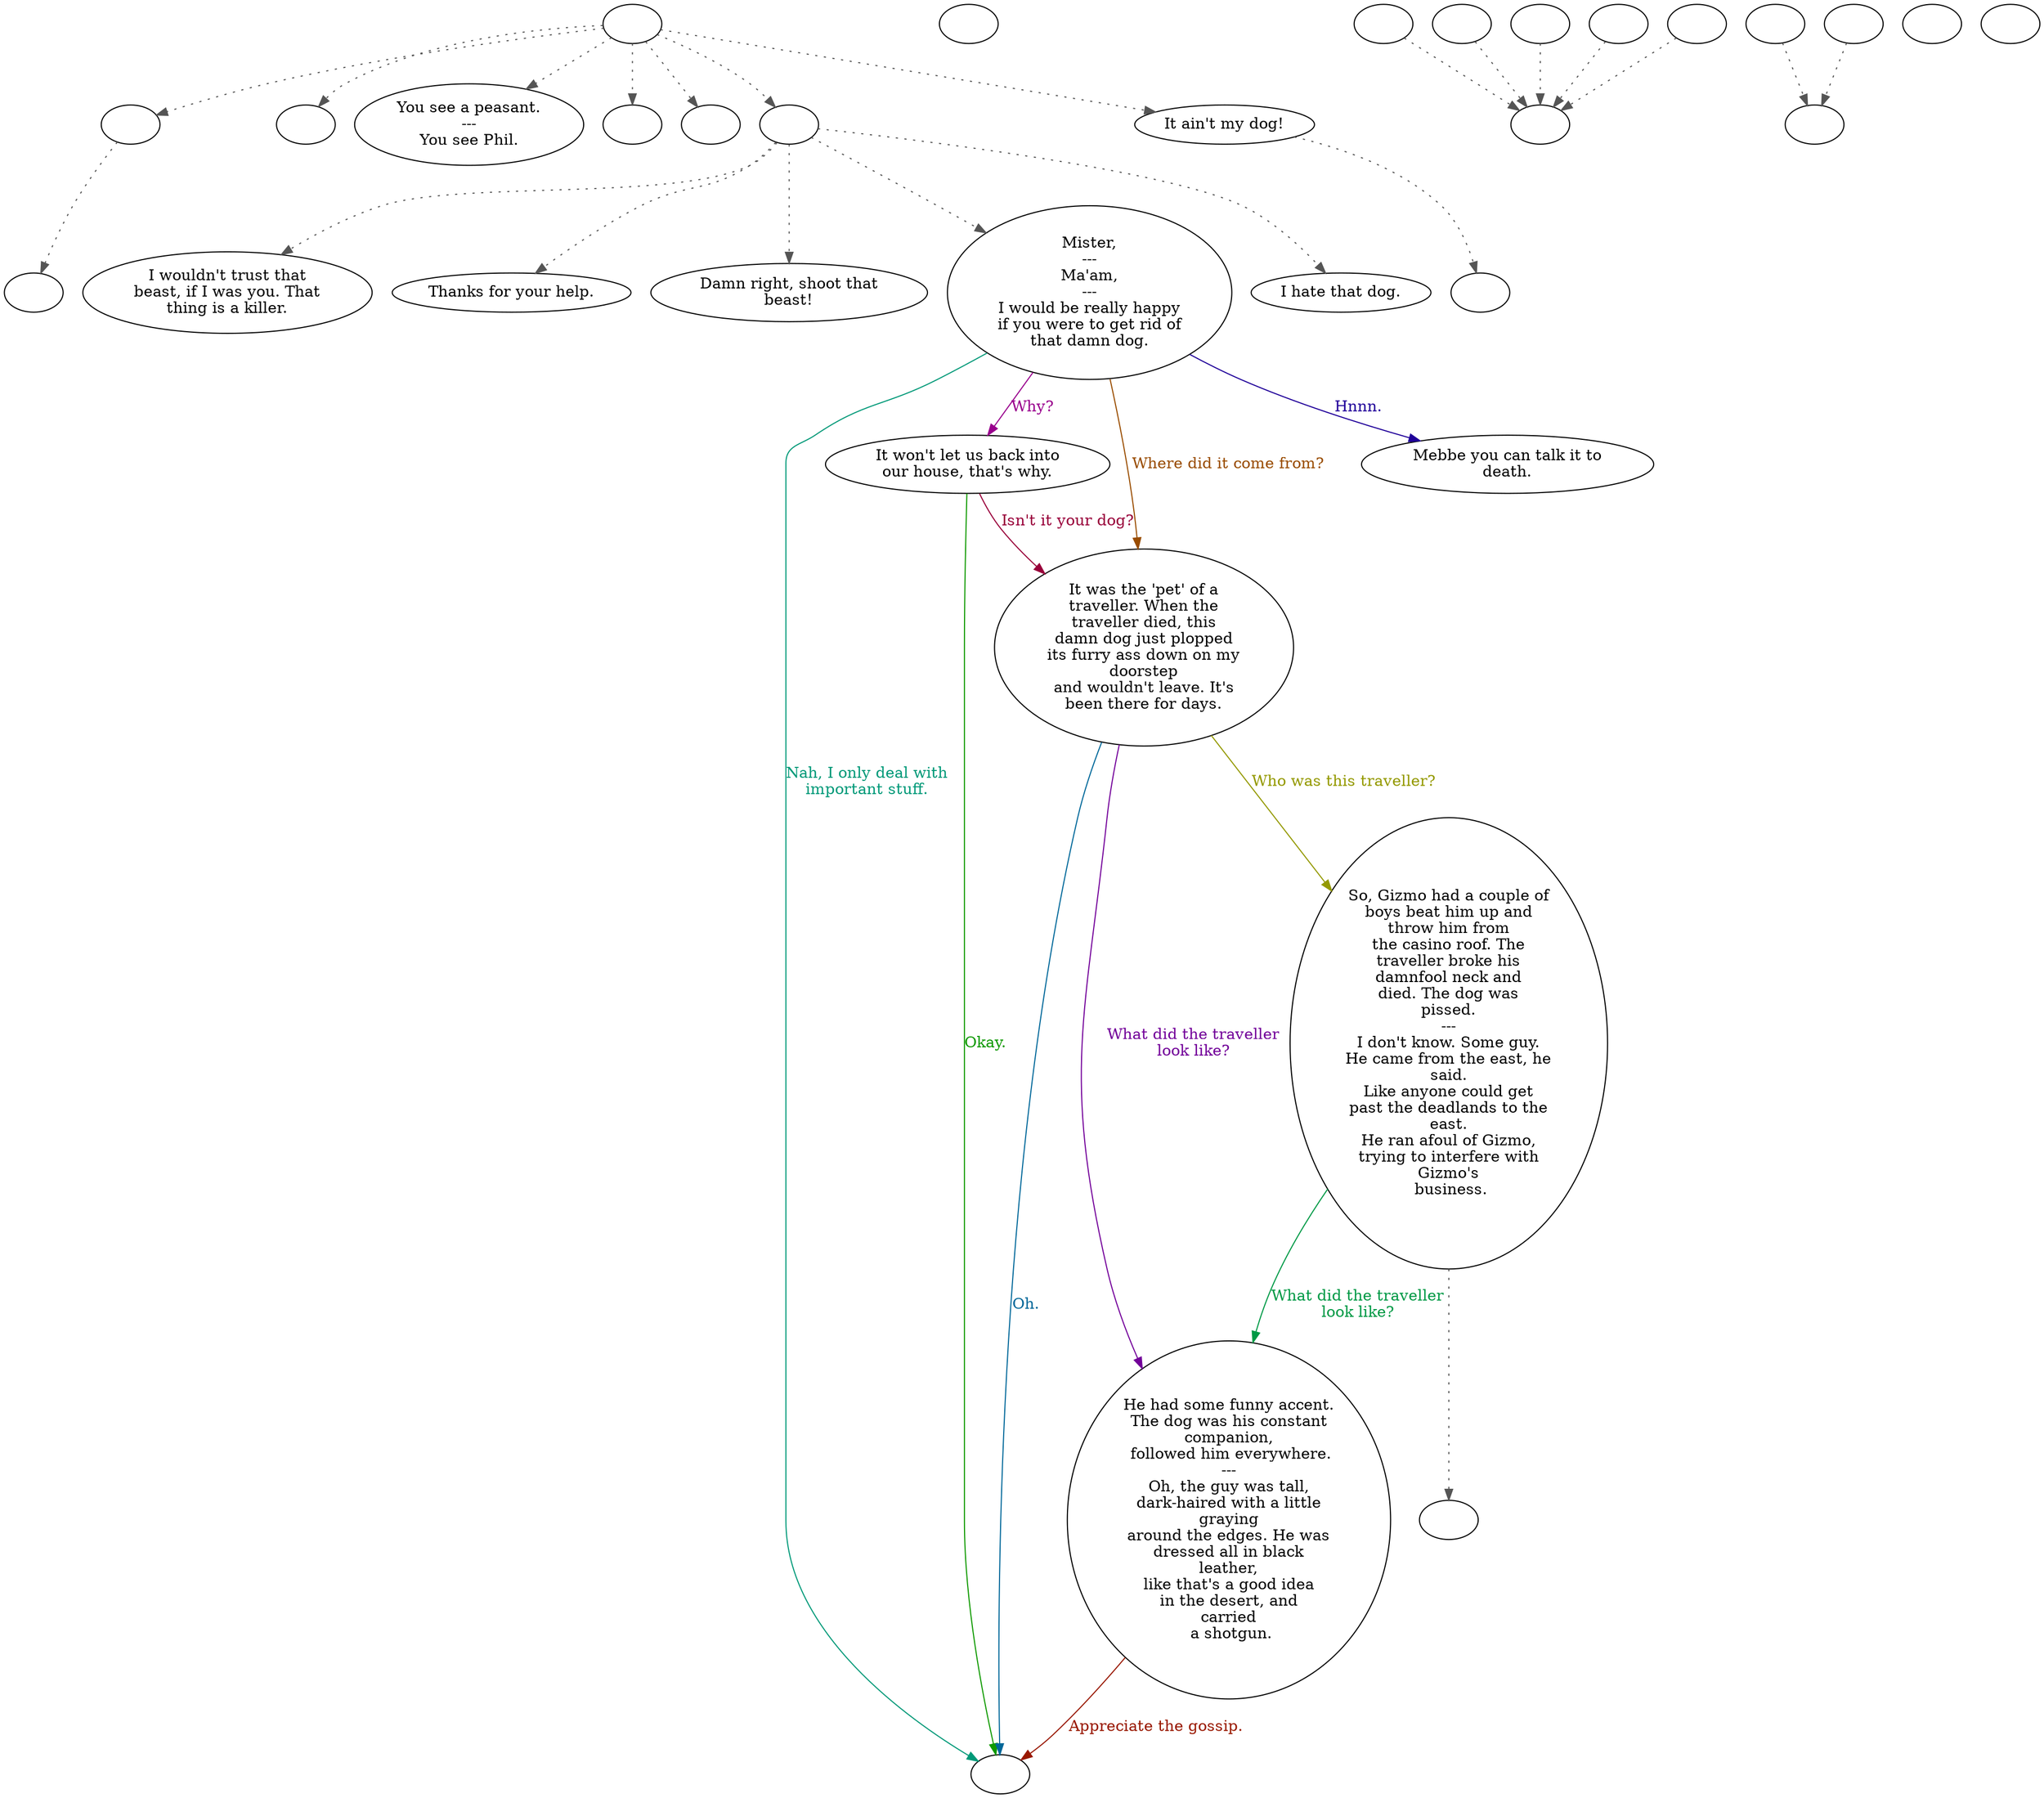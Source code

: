 digraph PHIL {
  "start" [style=filled       fillcolor="#FFFFFF"       color="#000000"]
  "start" -> "critter_p_proc" [style=dotted color="#555555"]
  "start" -> "destroy_p_proc" [style=dotted color="#555555"]
  "start" -> "look_at_p_proc" [style=dotted color="#555555"]
  "start" -> "map_enter_p_proc" [style=dotted color="#555555"]
  "start" -> "pickup_p_proc" [style=dotted color="#555555"]
  "start" -> "talk_p_proc" [style=dotted color="#555555"]
  "start" -> "timed_event_p_proc" [style=dotted color="#555555"]
  "start" [label=""]
  "critter_p_proc" [style=filled       fillcolor="#FFFFFF"       color="#000000"]
  "critter_p_proc" -> "run_away" [style=dotted color="#555555"]
  "critter_p_proc" [label=""]
  "destroy_p_proc" [style=filled       fillcolor="#FFFFFF"       color="#000000"]
  "destroy_p_proc" [label=""]
  "damage_p_proc" [style=filled       fillcolor="#FFFFFF"       color="#000000"]
  "damage_p_proc" [label=""]
  "look_at_p_proc" [style=filled       fillcolor="#FFFFFF"       color="#000000"]
  "look_at_p_proc" [label="You see a peasant.\n---\nYou see Phil."]
  "map_enter_p_proc" [style=filled       fillcolor="#FFFFFF"       color="#000000"]
  "map_enter_p_proc" [label=""]
  "pickup_p_proc" [style=filled       fillcolor="#FFFFFF"       color="#000000"]
  "pickup_p_proc" [label=""]
  "talk_p_proc" [style=filled       fillcolor="#FFFFFF"       color="#000000"]
  "talk_p_proc" -> "Phil01" [style=dotted color="#555555"]
  "talk_p_proc" -> "Phil09" [style=dotted color="#555555"]
  "talk_p_proc" -> "Phil00" [style=dotted color="#555555"]
  "talk_p_proc" -> "Phil02" [style=dotted color="#555555"]
  "talk_p_proc" -> "Phil08" [style=dotted color="#555555"]
  "talk_p_proc" [label=""]
  "timed_event_p_proc" [style=filled       fillcolor="#FFFFFF"       color="#000000"]
  "timed_event_p_proc" -> "go_forward" [style=dotted color="#555555"]
  "timed_event_p_proc" [label="It ain't my dog!"]
  "run_away" [style=filled       fillcolor="#FFFFFF"       color="#000000"]
  "run_away" [label=""]
  "go_forward" [style=filled       fillcolor="#FFFFFF"       color="#000000"]
  "go_forward" [label=""]
  "Phil00" [style=filled       fillcolor="#FFFFFF"       color="#000000"]
  "Phil00" [label="Damn right, shoot that\nbeast!"]
  "Phil01" [style=filled       fillcolor="#FFFFFF"       color="#000000"]
  "Phil01" [label="I wouldn't trust that\nbeast, if I was you. That\nthing is a killer."]
  "Phil02" [style=filled       fillcolor="#FFFFFF"       color="#000000"]
  "Phil02" [label="Mister,\n---\nMa'am,\n---\nI would be really happy\nif you were to get rid of\nthat damn dog."]
  "Phil02" -> "Phil04" [label="Why?" color="#99008D" fontcolor="#99008D"]
  "Phil02" -> "PhilEnd" [label="Nah, I only deal with\nimportant stuff." color="#009978" fontcolor="#009978"]
  "Phil02" -> "Phil05" [label="Where did it come from?" color="#994C00" fontcolor="#994C00"]
  "Phil02" -> "Phil03" [label="Hnnn." color="#1F0099" fontcolor="#1F0099"]
  "Phil03" [style=filled       fillcolor="#FFFFFF"       color="#000000"]
  "Phil03" [label="Mebbe you can talk it to\ndeath."]
  "Phil04" [style=filled       fillcolor="#FFFFFF"       color="#000000"]
  "Phil04" [label="It won't let us back into\nour house, that's why."]
  "Phil04" -> "PhilEnd" [label="Okay." color="#0E9900" fontcolor="#0E9900"]
  "Phil04" -> "Phil05" [label="Isn't it your dog?" color="#99003A" fontcolor="#99003A"]
  "Phil05" [style=filled       fillcolor="#FFFFFF"       color="#000000"]
  "Phil05" [label="It was the 'pet' of a\ntraveller. When the\ntraveller died, this\ndamn dog just plopped\nits furry ass down on my\ndoorstep\nand wouldn't leave. It's\nbeen there for days."]
  "Phil05" -> "PhilEnd" [label="Oh." color="#006799" fontcolor="#006799"]
  "Phil05" -> "Phil06" [label="Who was this traveller?" color="#949900" fontcolor="#949900"]
  "Phil05" -> "Phil07" [label="What did the traveller\nlook like?" color="#720099" fontcolor="#720099"]
  "Phil06" [style=filled       fillcolor="#FFFFFF"       color="#000000"]
  "Phil06" -> "Goodbyes" [style=dotted color="#555555"]
  "Phil06" [label="So, Gizmo had a couple of\nboys beat him up and\nthrow him from\nthe casino roof. The\ntraveller broke his\ndamnfool neck and\ndied. The dog was\npissed.\n---\nI don't know. Some guy.\nHe came from the east, he\nsaid.\nLike anyone could get\npast the deadlands to the\neast.\nHe ran afoul of Gizmo,\ntrying to interfere with\nGizmo's\n business."]
  "Phil06" -> "Phil07" [label="What did the traveller\nlook like?" color="#009945" fontcolor="#009945"]
  "Phil07" [style=filled       fillcolor="#FFFFFF"       color="#000000"]
  "Phil07" [label="He had some funny accent.\nThe dog was his constant\ncompanion,\n followed him everywhere.\n---\nOh, the guy was tall,\ndark-haired with a little\ngraying\naround the edges. He was\ndressed all in black\nleather,\nlike that's a good idea\nin the desert, and\ncarried\n a shotgun."]
  "Phil07" -> "PhilEnd" [label="Appreciate the gossip." color="#991800" fontcolor="#991800"]
  "Phil08" [style=filled       fillcolor="#FFFFFF"       color="#000000"]
  "Phil08" [label="I hate that dog."]
  "Phil09" [style=filled       fillcolor="#FFFFFF"       color="#000000"]
  "Phil09" [label="Thanks for your help."]
  "PhilEnd" [style=filled       fillcolor="#FFFFFF"       color="#000000"]
  "PhilEnd" [label=""]
  "get_reaction" [style=filled       fillcolor="#FFFFFF"       color="#000000"]
  "get_reaction" -> "ReactToLevel" [style=dotted color="#555555"]
  "get_reaction" [label=""]
  "ReactToLevel" [style=filled       fillcolor="#FFFFFF"       color="#000000"]
  "ReactToLevel" [label=""]
  "LevelToReact" [style=filled       fillcolor="#FFFFFF"       color="#000000"]
  "LevelToReact" [label=""]
  "UpReact" [style=filled       fillcolor="#FFFFFF"       color="#000000"]
  "UpReact" -> "ReactToLevel" [style=dotted color="#555555"]
  "UpReact" [label=""]
  "DownReact" [style=filled       fillcolor="#FFFFFF"       color="#000000"]
  "DownReact" -> "ReactToLevel" [style=dotted color="#555555"]
  "DownReact" [label=""]
  "BottomReact" [style=filled       fillcolor="#FFFFFF"       color="#000000"]
  "BottomReact" [label=""]
  "TopReact" [style=filled       fillcolor="#FFFFFF"       color="#000000"]
  "TopReact" [label=""]
  "BigUpReact" [style=filled       fillcolor="#FFFFFF"       color="#000000"]
  "BigUpReact" -> "ReactToLevel" [style=dotted color="#555555"]
  "BigUpReact" [label=""]
  "BigDownReact" [style=filled       fillcolor="#FFFFFF"       color="#000000"]
  "BigDownReact" -> "ReactToLevel" [style=dotted color="#555555"]
  "BigDownReact" [label=""]
  "UpReactLevel" [style=filled       fillcolor="#FFFFFF"       color="#000000"]
  "UpReactLevel" -> "LevelToReact" [style=dotted color="#555555"]
  "UpReactLevel" [label=""]
  "DownReactLevel" [style=filled       fillcolor="#FFFFFF"       color="#000000"]
  "DownReactLevel" -> "LevelToReact" [style=dotted color="#555555"]
  "DownReactLevel" [label=""]
  "Goodbyes" [style=filled       fillcolor="#FFFFFF"       color="#000000"]
  "Goodbyes" [label=""]
}